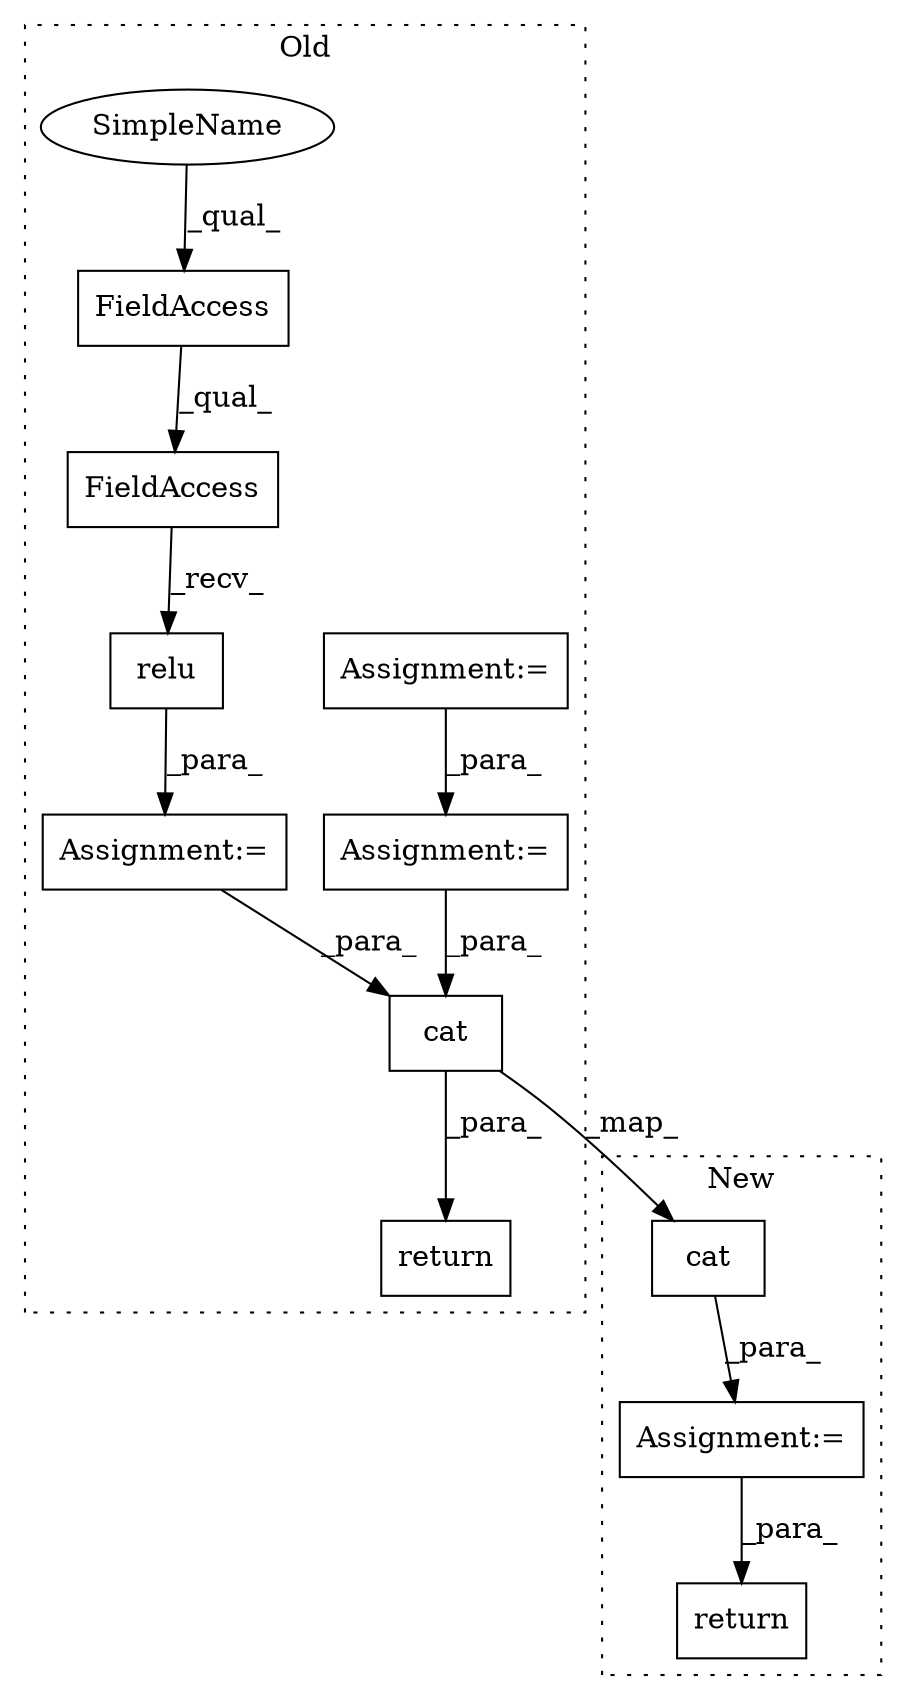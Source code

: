 digraph G {
subgraph cluster0 {
1 [label="relu" a="32" s="5433,5445" l="5,1" shape="box"];
3 [label="FieldAccess" a="22" s="5413" l="19" shape="box"];
4 [label="return" a="41" s="6345" l="7" shape="box"];
6 [label="Assignment:=" a="7" s="5220" l="1" shape="box"];
7 [label="Assignment:=" a="7" s="5186" l="1" shape="box"];
8 [label="FieldAccess" a="22" s="5413" l="8" shape="box"];
9 [label="Assignment:=" a="7" s="5412" l="1" shape="box"];
10 [label="cat" a="32" s="6358,6430" l="4,1" shape="box"];
12 [label="SimpleName" a="42" s="5413" l="5" shape="ellipse"];
label = "Old";
style="dotted";
}
subgraph cluster1 {
2 [label="return" a="41" s="10467" l="7" shape="box"];
5 [label="Assignment:=" a="7" s="10381" l="1" shape="box"];
11 [label="cat" a="32" s="10388,10460" l="4,1" shape="box"];
label = "New";
style="dotted";
}
1 -> 9 [label="_para_"];
3 -> 1 [label="_recv_"];
5 -> 2 [label="_para_"];
6 -> 10 [label="_para_"];
7 -> 6 [label="_para_"];
8 -> 3 [label="_qual_"];
9 -> 10 [label="_para_"];
10 -> 4 [label="_para_"];
10 -> 11 [label="_map_"];
11 -> 5 [label="_para_"];
12 -> 8 [label="_qual_"];
}